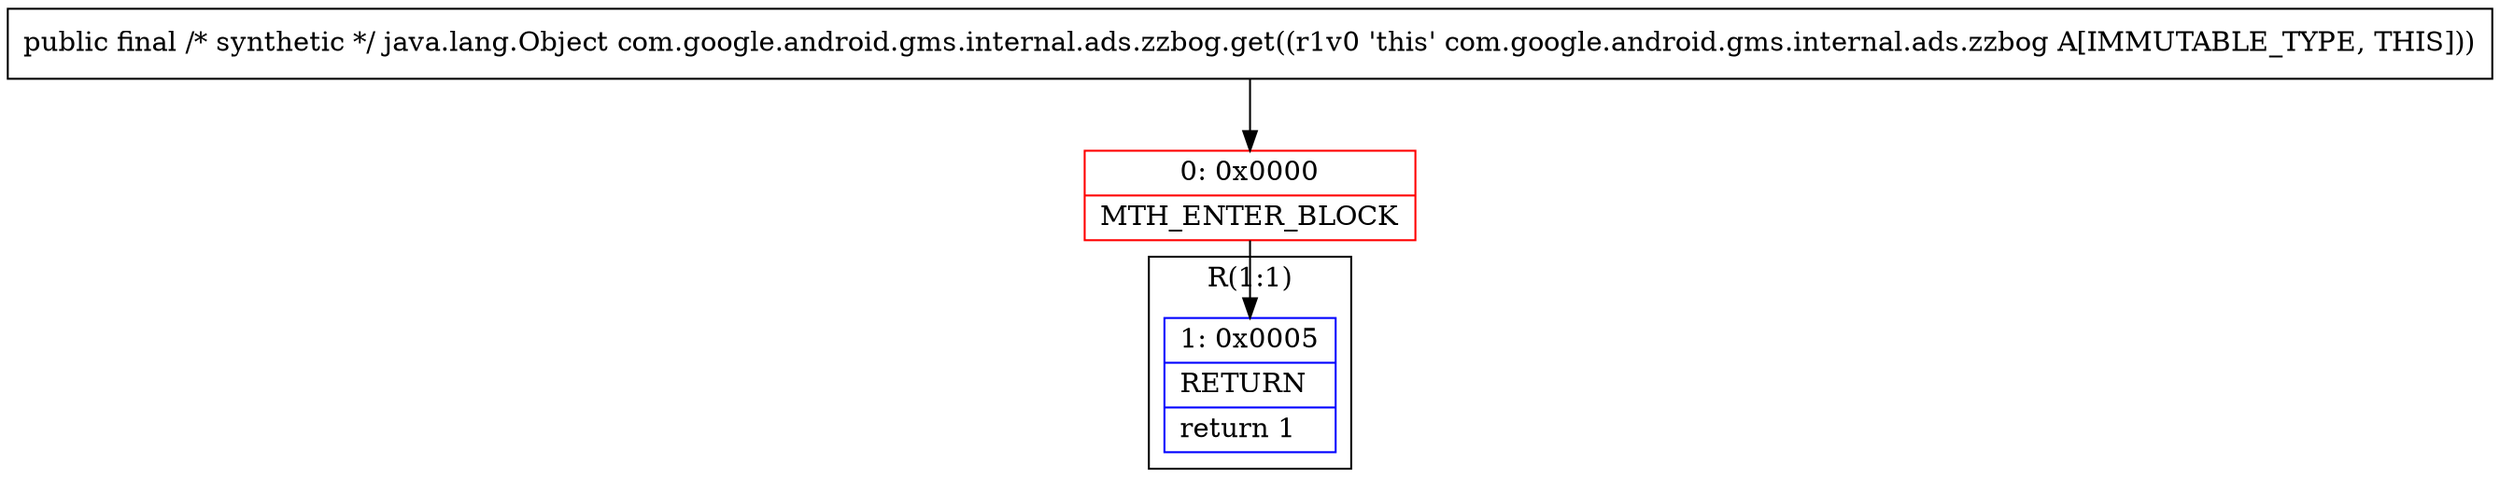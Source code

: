 digraph "CFG forcom.google.android.gms.internal.ads.zzbog.get()Ljava\/lang\/Object;" {
subgraph cluster_Region_1542147054 {
label = "R(1:1)";
node [shape=record,color=blue];
Node_1 [shape=record,label="{1\:\ 0x0005|RETURN\l|return 1\l}"];
}
Node_0 [shape=record,color=red,label="{0\:\ 0x0000|MTH_ENTER_BLOCK\l}"];
MethodNode[shape=record,label="{public final \/* synthetic *\/ java.lang.Object com.google.android.gms.internal.ads.zzbog.get((r1v0 'this' com.google.android.gms.internal.ads.zzbog A[IMMUTABLE_TYPE, THIS])) }"];
MethodNode -> Node_0;
Node_0 -> Node_1;
}

